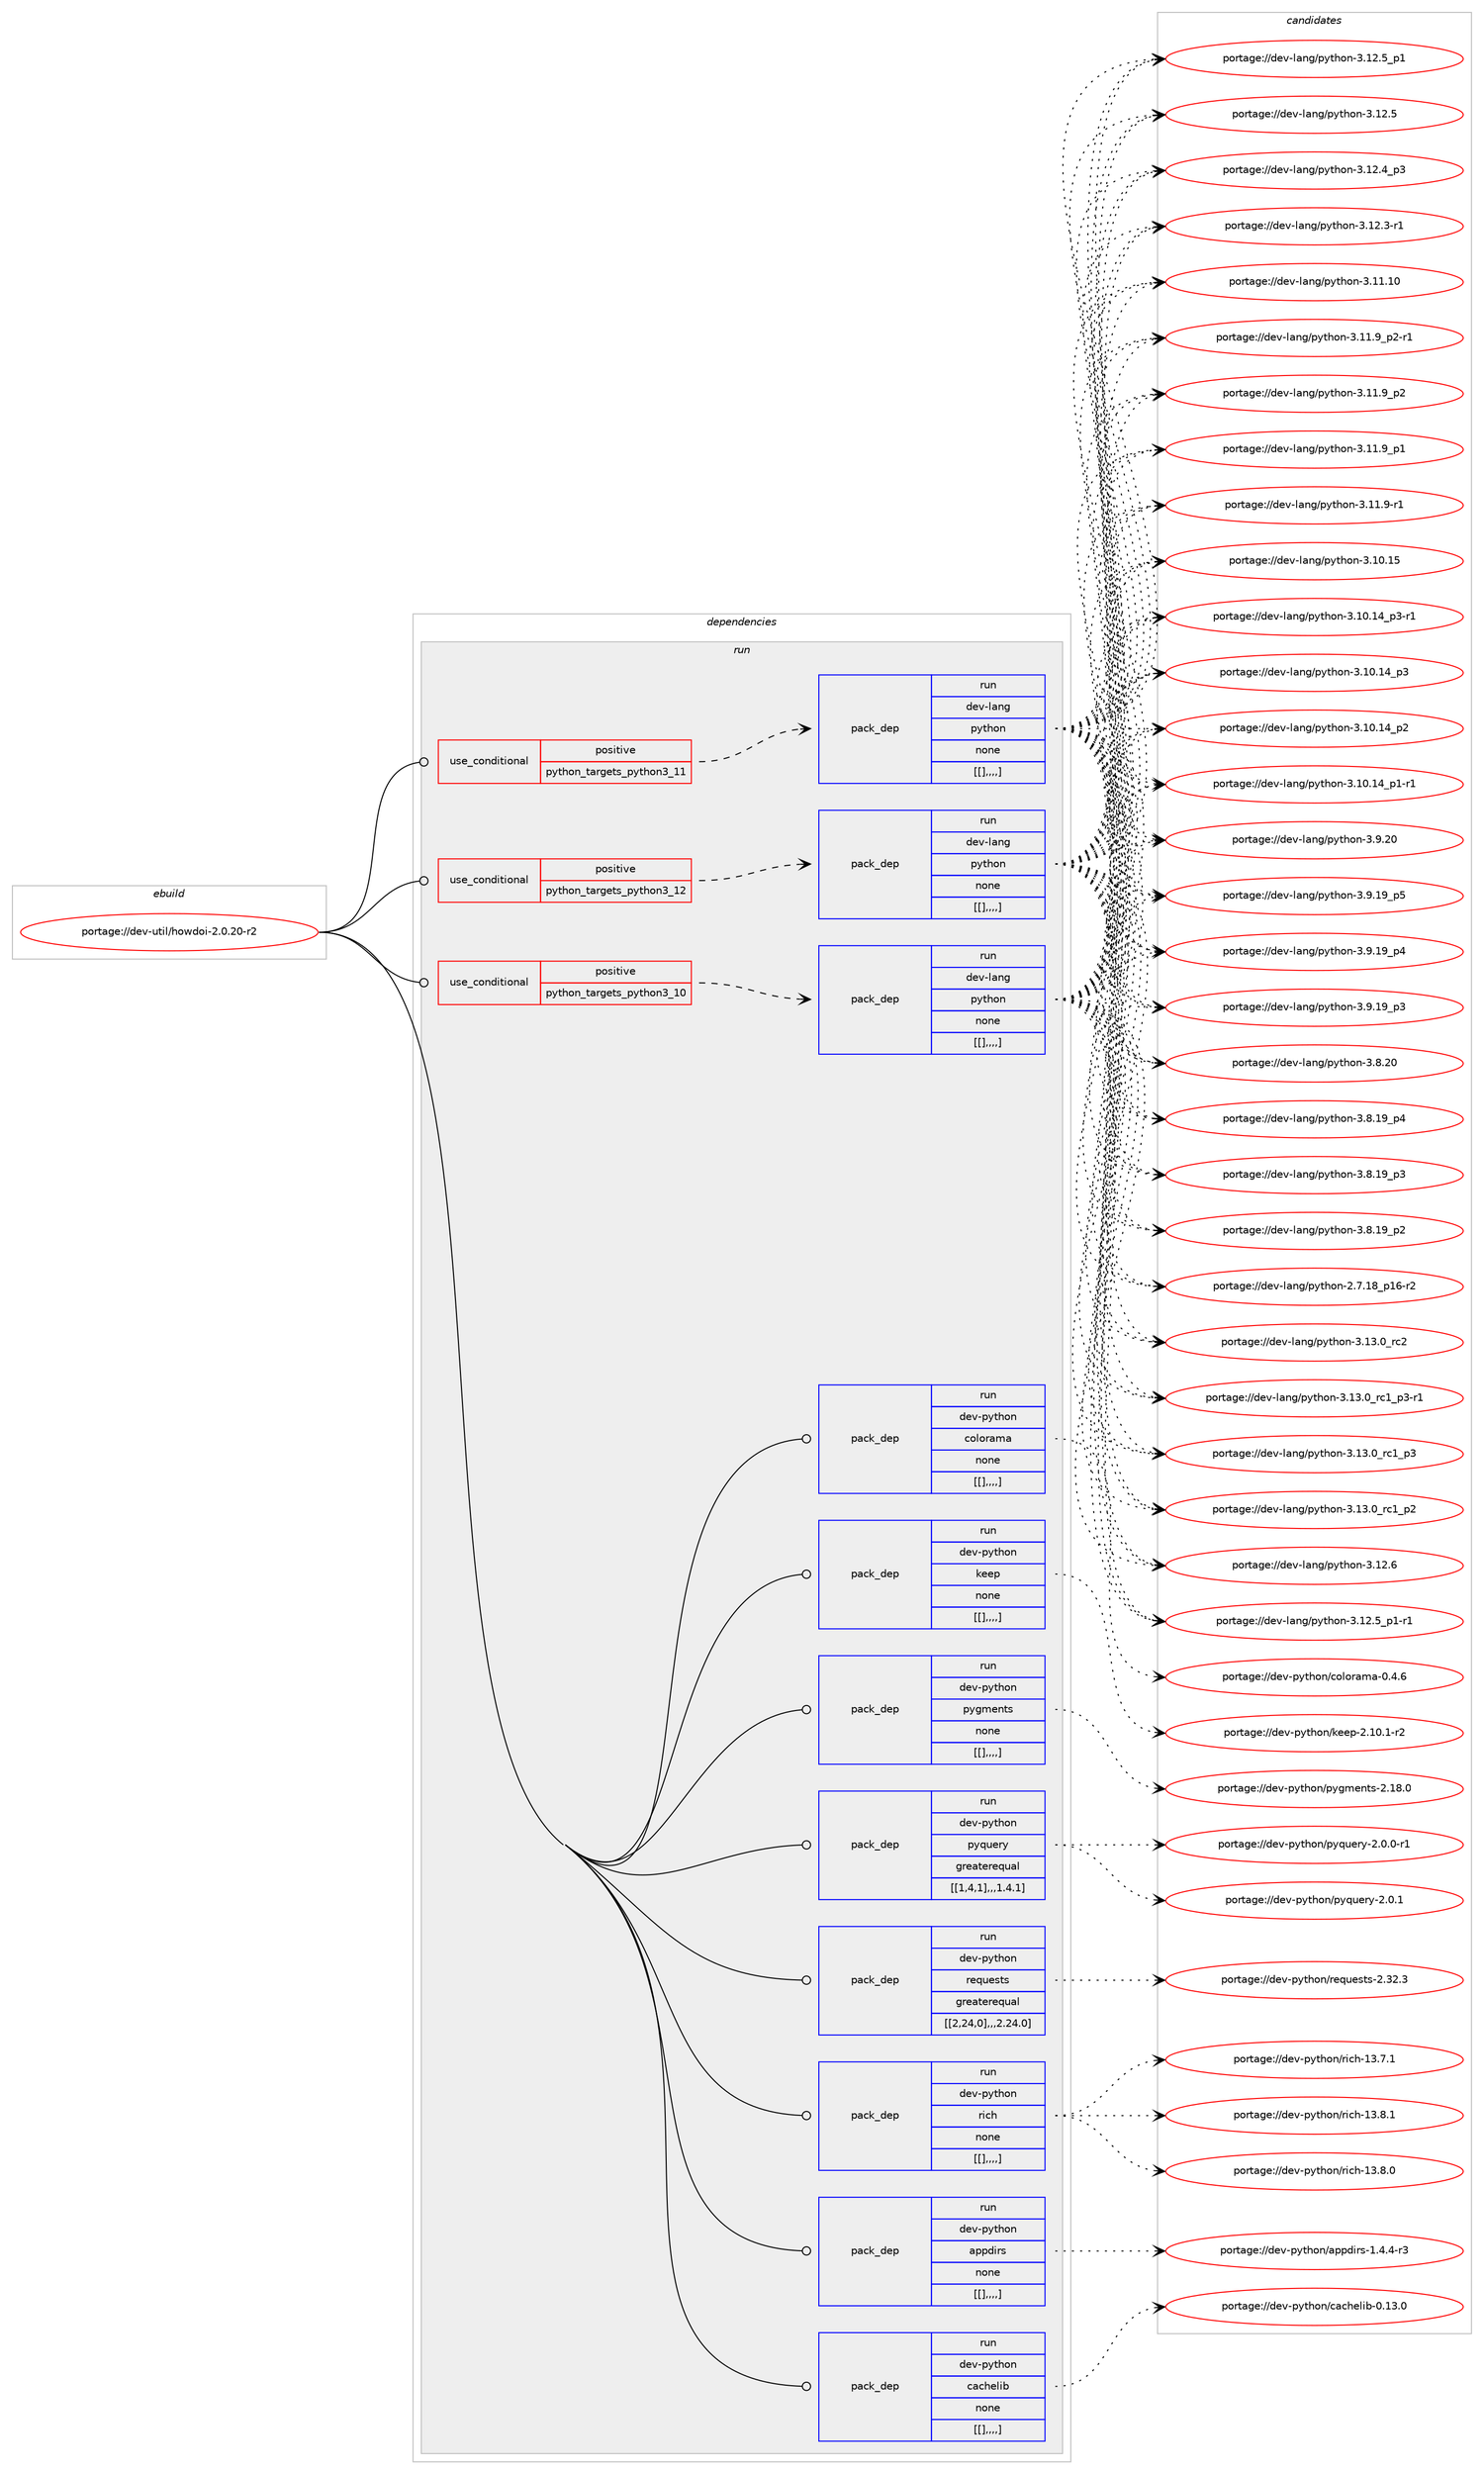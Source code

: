 digraph prolog {

# *************
# Graph options
# *************

newrank=true;
concentrate=true;
compound=true;
graph [rankdir=LR,fontname=Helvetica,fontsize=10,ranksep=1.5];#, ranksep=2.5, nodesep=0.2];
edge  [arrowhead=vee];
node  [fontname=Helvetica,fontsize=10];

# **********
# The ebuild
# **********

subgraph cluster_leftcol {
color=gray;
label=<<i>ebuild</i>>;
id [label="portage://dev-util/howdoi-2.0.20-r2", color=red, width=4, href="../dev-util/howdoi-2.0.20-r2.svg"];
}

# ****************
# The dependencies
# ****************

subgraph cluster_midcol {
color=gray;
label=<<i>dependencies</i>>;
subgraph cluster_compile {
fillcolor="#eeeeee";
style=filled;
label=<<i>compile</i>>;
}
subgraph cluster_compileandrun {
fillcolor="#eeeeee";
style=filled;
label=<<i>compile and run</i>>;
}
subgraph cluster_run {
fillcolor="#eeeeee";
style=filled;
label=<<i>run</i>>;
subgraph cond62502 {
dependency219200 [label=<<TABLE BORDER="0" CELLBORDER="1" CELLSPACING="0" CELLPADDING="4"><TR><TD ROWSPAN="3" CELLPADDING="10">use_conditional</TD></TR><TR><TD>positive</TD></TR><TR><TD>python_targets_python3_10</TD></TR></TABLE>>, shape=none, color=red];
subgraph pack155292 {
dependency219201 [label=<<TABLE BORDER="0" CELLBORDER="1" CELLSPACING="0" CELLPADDING="4" WIDTH="220"><TR><TD ROWSPAN="6" CELLPADDING="30">pack_dep</TD></TR><TR><TD WIDTH="110">run</TD></TR><TR><TD>dev-lang</TD></TR><TR><TD>python</TD></TR><TR><TD>none</TD></TR><TR><TD>[[],,,,]</TD></TR></TABLE>>, shape=none, color=blue];
}
dependency219200:e -> dependency219201:w [weight=20,style="dashed",arrowhead="vee"];
}
id:e -> dependency219200:w [weight=20,style="solid",arrowhead="odot"];
subgraph cond62503 {
dependency219202 [label=<<TABLE BORDER="0" CELLBORDER="1" CELLSPACING="0" CELLPADDING="4"><TR><TD ROWSPAN="3" CELLPADDING="10">use_conditional</TD></TR><TR><TD>positive</TD></TR><TR><TD>python_targets_python3_11</TD></TR></TABLE>>, shape=none, color=red];
subgraph pack155293 {
dependency219203 [label=<<TABLE BORDER="0" CELLBORDER="1" CELLSPACING="0" CELLPADDING="4" WIDTH="220"><TR><TD ROWSPAN="6" CELLPADDING="30">pack_dep</TD></TR><TR><TD WIDTH="110">run</TD></TR><TR><TD>dev-lang</TD></TR><TR><TD>python</TD></TR><TR><TD>none</TD></TR><TR><TD>[[],,,,]</TD></TR></TABLE>>, shape=none, color=blue];
}
dependency219202:e -> dependency219203:w [weight=20,style="dashed",arrowhead="vee"];
}
id:e -> dependency219202:w [weight=20,style="solid",arrowhead="odot"];
subgraph cond62504 {
dependency219204 [label=<<TABLE BORDER="0" CELLBORDER="1" CELLSPACING="0" CELLPADDING="4"><TR><TD ROWSPAN="3" CELLPADDING="10">use_conditional</TD></TR><TR><TD>positive</TD></TR><TR><TD>python_targets_python3_12</TD></TR></TABLE>>, shape=none, color=red];
subgraph pack155294 {
dependency219205 [label=<<TABLE BORDER="0" CELLBORDER="1" CELLSPACING="0" CELLPADDING="4" WIDTH="220"><TR><TD ROWSPAN="6" CELLPADDING="30">pack_dep</TD></TR><TR><TD WIDTH="110">run</TD></TR><TR><TD>dev-lang</TD></TR><TR><TD>python</TD></TR><TR><TD>none</TD></TR><TR><TD>[[],,,,]</TD></TR></TABLE>>, shape=none, color=blue];
}
dependency219204:e -> dependency219205:w [weight=20,style="dashed",arrowhead="vee"];
}
id:e -> dependency219204:w [weight=20,style="solid",arrowhead="odot"];
subgraph pack155295 {
dependency219206 [label=<<TABLE BORDER="0" CELLBORDER="1" CELLSPACING="0" CELLPADDING="4" WIDTH="220"><TR><TD ROWSPAN="6" CELLPADDING="30">pack_dep</TD></TR><TR><TD WIDTH="110">run</TD></TR><TR><TD>dev-python</TD></TR><TR><TD>appdirs</TD></TR><TR><TD>none</TD></TR><TR><TD>[[],,,,]</TD></TR></TABLE>>, shape=none, color=blue];
}
id:e -> dependency219206:w [weight=20,style="solid",arrowhead="odot"];
subgraph pack155296 {
dependency219207 [label=<<TABLE BORDER="0" CELLBORDER="1" CELLSPACING="0" CELLPADDING="4" WIDTH="220"><TR><TD ROWSPAN="6" CELLPADDING="30">pack_dep</TD></TR><TR><TD WIDTH="110">run</TD></TR><TR><TD>dev-python</TD></TR><TR><TD>cachelib</TD></TR><TR><TD>none</TD></TR><TR><TD>[[],,,,]</TD></TR></TABLE>>, shape=none, color=blue];
}
id:e -> dependency219207:w [weight=20,style="solid",arrowhead="odot"];
subgraph pack155297 {
dependency219208 [label=<<TABLE BORDER="0" CELLBORDER="1" CELLSPACING="0" CELLPADDING="4" WIDTH="220"><TR><TD ROWSPAN="6" CELLPADDING="30">pack_dep</TD></TR><TR><TD WIDTH="110">run</TD></TR><TR><TD>dev-python</TD></TR><TR><TD>colorama</TD></TR><TR><TD>none</TD></TR><TR><TD>[[],,,,]</TD></TR></TABLE>>, shape=none, color=blue];
}
id:e -> dependency219208:w [weight=20,style="solid",arrowhead="odot"];
subgraph pack155298 {
dependency219209 [label=<<TABLE BORDER="0" CELLBORDER="1" CELLSPACING="0" CELLPADDING="4" WIDTH="220"><TR><TD ROWSPAN="6" CELLPADDING="30">pack_dep</TD></TR><TR><TD WIDTH="110">run</TD></TR><TR><TD>dev-python</TD></TR><TR><TD>keep</TD></TR><TR><TD>none</TD></TR><TR><TD>[[],,,,]</TD></TR></TABLE>>, shape=none, color=blue];
}
id:e -> dependency219209:w [weight=20,style="solid",arrowhead="odot"];
subgraph pack155299 {
dependency219210 [label=<<TABLE BORDER="0" CELLBORDER="1" CELLSPACING="0" CELLPADDING="4" WIDTH="220"><TR><TD ROWSPAN="6" CELLPADDING="30">pack_dep</TD></TR><TR><TD WIDTH="110">run</TD></TR><TR><TD>dev-python</TD></TR><TR><TD>pygments</TD></TR><TR><TD>none</TD></TR><TR><TD>[[],,,,]</TD></TR></TABLE>>, shape=none, color=blue];
}
id:e -> dependency219210:w [weight=20,style="solid",arrowhead="odot"];
subgraph pack155300 {
dependency219211 [label=<<TABLE BORDER="0" CELLBORDER="1" CELLSPACING="0" CELLPADDING="4" WIDTH="220"><TR><TD ROWSPAN="6" CELLPADDING="30">pack_dep</TD></TR><TR><TD WIDTH="110">run</TD></TR><TR><TD>dev-python</TD></TR><TR><TD>pyquery</TD></TR><TR><TD>greaterequal</TD></TR><TR><TD>[[1,4,1],,,1.4.1]</TD></TR></TABLE>>, shape=none, color=blue];
}
id:e -> dependency219211:w [weight=20,style="solid",arrowhead="odot"];
subgraph pack155301 {
dependency219212 [label=<<TABLE BORDER="0" CELLBORDER="1" CELLSPACING="0" CELLPADDING="4" WIDTH="220"><TR><TD ROWSPAN="6" CELLPADDING="30">pack_dep</TD></TR><TR><TD WIDTH="110">run</TD></TR><TR><TD>dev-python</TD></TR><TR><TD>requests</TD></TR><TR><TD>greaterequal</TD></TR><TR><TD>[[2,24,0],,,2.24.0]</TD></TR></TABLE>>, shape=none, color=blue];
}
id:e -> dependency219212:w [weight=20,style="solid",arrowhead="odot"];
subgraph pack155302 {
dependency219213 [label=<<TABLE BORDER="0" CELLBORDER="1" CELLSPACING="0" CELLPADDING="4" WIDTH="220"><TR><TD ROWSPAN="6" CELLPADDING="30">pack_dep</TD></TR><TR><TD WIDTH="110">run</TD></TR><TR><TD>dev-python</TD></TR><TR><TD>rich</TD></TR><TR><TD>none</TD></TR><TR><TD>[[],,,,]</TD></TR></TABLE>>, shape=none, color=blue];
}
id:e -> dependency219213:w [weight=20,style="solid",arrowhead="odot"];
}
}

# **************
# The candidates
# **************

subgraph cluster_choices {
rank=same;
color=gray;
label=<<i>candidates</i>>;

subgraph choice155292 {
color=black;
nodesep=1;
choice10010111845108971101034711212111610411111045514649514648951149950 [label="portage://dev-lang/python-3.13.0_rc2", color=red, width=4,href="../dev-lang/python-3.13.0_rc2.svg"];
choice1001011184510897110103471121211161041111104551464951464895114994995112514511449 [label="portage://dev-lang/python-3.13.0_rc1_p3-r1", color=red, width=4,href="../dev-lang/python-3.13.0_rc1_p3-r1.svg"];
choice100101118451089711010347112121116104111110455146495146489511499499511251 [label="portage://dev-lang/python-3.13.0_rc1_p3", color=red, width=4,href="../dev-lang/python-3.13.0_rc1_p3.svg"];
choice100101118451089711010347112121116104111110455146495146489511499499511250 [label="portage://dev-lang/python-3.13.0_rc1_p2", color=red, width=4,href="../dev-lang/python-3.13.0_rc1_p2.svg"];
choice10010111845108971101034711212111610411111045514649504654 [label="portage://dev-lang/python-3.12.6", color=red, width=4,href="../dev-lang/python-3.12.6.svg"];
choice1001011184510897110103471121211161041111104551464950465395112494511449 [label="portage://dev-lang/python-3.12.5_p1-r1", color=red, width=4,href="../dev-lang/python-3.12.5_p1-r1.svg"];
choice100101118451089711010347112121116104111110455146495046539511249 [label="portage://dev-lang/python-3.12.5_p1", color=red, width=4,href="../dev-lang/python-3.12.5_p1.svg"];
choice10010111845108971101034711212111610411111045514649504653 [label="portage://dev-lang/python-3.12.5", color=red, width=4,href="../dev-lang/python-3.12.5.svg"];
choice100101118451089711010347112121116104111110455146495046529511251 [label="portage://dev-lang/python-3.12.4_p3", color=red, width=4,href="../dev-lang/python-3.12.4_p3.svg"];
choice100101118451089711010347112121116104111110455146495046514511449 [label="portage://dev-lang/python-3.12.3-r1", color=red, width=4,href="../dev-lang/python-3.12.3-r1.svg"];
choice1001011184510897110103471121211161041111104551464949464948 [label="portage://dev-lang/python-3.11.10", color=red, width=4,href="../dev-lang/python-3.11.10.svg"];
choice1001011184510897110103471121211161041111104551464949465795112504511449 [label="portage://dev-lang/python-3.11.9_p2-r1", color=red, width=4,href="../dev-lang/python-3.11.9_p2-r1.svg"];
choice100101118451089711010347112121116104111110455146494946579511250 [label="portage://dev-lang/python-3.11.9_p2", color=red, width=4,href="../dev-lang/python-3.11.9_p2.svg"];
choice100101118451089711010347112121116104111110455146494946579511249 [label="portage://dev-lang/python-3.11.9_p1", color=red, width=4,href="../dev-lang/python-3.11.9_p1.svg"];
choice100101118451089711010347112121116104111110455146494946574511449 [label="portage://dev-lang/python-3.11.9-r1", color=red, width=4,href="../dev-lang/python-3.11.9-r1.svg"];
choice1001011184510897110103471121211161041111104551464948464953 [label="portage://dev-lang/python-3.10.15", color=red, width=4,href="../dev-lang/python-3.10.15.svg"];
choice100101118451089711010347112121116104111110455146494846495295112514511449 [label="portage://dev-lang/python-3.10.14_p3-r1", color=red, width=4,href="../dev-lang/python-3.10.14_p3-r1.svg"];
choice10010111845108971101034711212111610411111045514649484649529511251 [label="portage://dev-lang/python-3.10.14_p3", color=red, width=4,href="../dev-lang/python-3.10.14_p3.svg"];
choice10010111845108971101034711212111610411111045514649484649529511250 [label="portage://dev-lang/python-3.10.14_p2", color=red, width=4,href="../dev-lang/python-3.10.14_p2.svg"];
choice100101118451089711010347112121116104111110455146494846495295112494511449 [label="portage://dev-lang/python-3.10.14_p1-r1", color=red, width=4,href="../dev-lang/python-3.10.14_p1-r1.svg"];
choice10010111845108971101034711212111610411111045514657465048 [label="portage://dev-lang/python-3.9.20", color=red, width=4,href="../dev-lang/python-3.9.20.svg"];
choice100101118451089711010347112121116104111110455146574649579511253 [label="portage://dev-lang/python-3.9.19_p5", color=red, width=4,href="../dev-lang/python-3.9.19_p5.svg"];
choice100101118451089711010347112121116104111110455146574649579511252 [label="portage://dev-lang/python-3.9.19_p4", color=red, width=4,href="../dev-lang/python-3.9.19_p4.svg"];
choice100101118451089711010347112121116104111110455146574649579511251 [label="portage://dev-lang/python-3.9.19_p3", color=red, width=4,href="../dev-lang/python-3.9.19_p3.svg"];
choice10010111845108971101034711212111610411111045514656465048 [label="portage://dev-lang/python-3.8.20", color=red, width=4,href="../dev-lang/python-3.8.20.svg"];
choice100101118451089711010347112121116104111110455146564649579511252 [label="portage://dev-lang/python-3.8.19_p4", color=red, width=4,href="../dev-lang/python-3.8.19_p4.svg"];
choice100101118451089711010347112121116104111110455146564649579511251 [label="portage://dev-lang/python-3.8.19_p3", color=red, width=4,href="../dev-lang/python-3.8.19_p3.svg"];
choice100101118451089711010347112121116104111110455146564649579511250 [label="portage://dev-lang/python-3.8.19_p2", color=red, width=4,href="../dev-lang/python-3.8.19_p2.svg"];
choice100101118451089711010347112121116104111110455046554649569511249544511450 [label="portage://dev-lang/python-2.7.18_p16-r2", color=red, width=4,href="../dev-lang/python-2.7.18_p16-r2.svg"];
dependency219201:e -> choice10010111845108971101034711212111610411111045514649514648951149950:w [style=dotted,weight="100"];
dependency219201:e -> choice1001011184510897110103471121211161041111104551464951464895114994995112514511449:w [style=dotted,weight="100"];
dependency219201:e -> choice100101118451089711010347112121116104111110455146495146489511499499511251:w [style=dotted,weight="100"];
dependency219201:e -> choice100101118451089711010347112121116104111110455146495146489511499499511250:w [style=dotted,weight="100"];
dependency219201:e -> choice10010111845108971101034711212111610411111045514649504654:w [style=dotted,weight="100"];
dependency219201:e -> choice1001011184510897110103471121211161041111104551464950465395112494511449:w [style=dotted,weight="100"];
dependency219201:e -> choice100101118451089711010347112121116104111110455146495046539511249:w [style=dotted,weight="100"];
dependency219201:e -> choice10010111845108971101034711212111610411111045514649504653:w [style=dotted,weight="100"];
dependency219201:e -> choice100101118451089711010347112121116104111110455146495046529511251:w [style=dotted,weight="100"];
dependency219201:e -> choice100101118451089711010347112121116104111110455146495046514511449:w [style=dotted,weight="100"];
dependency219201:e -> choice1001011184510897110103471121211161041111104551464949464948:w [style=dotted,weight="100"];
dependency219201:e -> choice1001011184510897110103471121211161041111104551464949465795112504511449:w [style=dotted,weight="100"];
dependency219201:e -> choice100101118451089711010347112121116104111110455146494946579511250:w [style=dotted,weight="100"];
dependency219201:e -> choice100101118451089711010347112121116104111110455146494946579511249:w [style=dotted,weight="100"];
dependency219201:e -> choice100101118451089711010347112121116104111110455146494946574511449:w [style=dotted,weight="100"];
dependency219201:e -> choice1001011184510897110103471121211161041111104551464948464953:w [style=dotted,weight="100"];
dependency219201:e -> choice100101118451089711010347112121116104111110455146494846495295112514511449:w [style=dotted,weight="100"];
dependency219201:e -> choice10010111845108971101034711212111610411111045514649484649529511251:w [style=dotted,weight="100"];
dependency219201:e -> choice10010111845108971101034711212111610411111045514649484649529511250:w [style=dotted,weight="100"];
dependency219201:e -> choice100101118451089711010347112121116104111110455146494846495295112494511449:w [style=dotted,weight="100"];
dependency219201:e -> choice10010111845108971101034711212111610411111045514657465048:w [style=dotted,weight="100"];
dependency219201:e -> choice100101118451089711010347112121116104111110455146574649579511253:w [style=dotted,weight="100"];
dependency219201:e -> choice100101118451089711010347112121116104111110455146574649579511252:w [style=dotted,weight="100"];
dependency219201:e -> choice100101118451089711010347112121116104111110455146574649579511251:w [style=dotted,weight="100"];
dependency219201:e -> choice10010111845108971101034711212111610411111045514656465048:w [style=dotted,weight="100"];
dependency219201:e -> choice100101118451089711010347112121116104111110455146564649579511252:w [style=dotted,weight="100"];
dependency219201:e -> choice100101118451089711010347112121116104111110455146564649579511251:w [style=dotted,weight="100"];
dependency219201:e -> choice100101118451089711010347112121116104111110455146564649579511250:w [style=dotted,weight="100"];
dependency219201:e -> choice100101118451089711010347112121116104111110455046554649569511249544511450:w [style=dotted,weight="100"];
}
subgraph choice155293 {
color=black;
nodesep=1;
choice10010111845108971101034711212111610411111045514649514648951149950 [label="portage://dev-lang/python-3.13.0_rc2", color=red, width=4,href="../dev-lang/python-3.13.0_rc2.svg"];
choice1001011184510897110103471121211161041111104551464951464895114994995112514511449 [label="portage://dev-lang/python-3.13.0_rc1_p3-r1", color=red, width=4,href="../dev-lang/python-3.13.0_rc1_p3-r1.svg"];
choice100101118451089711010347112121116104111110455146495146489511499499511251 [label="portage://dev-lang/python-3.13.0_rc1_p3", color=red, width=4,href="../dev-lang/python-3.13.0_rc1_p3.svg"];
choice100101118451089711010347112121116104111110455146495146489511499499511250 [label="portage://dev-lang/python-3.13.0_rc1_p2", color=red, width=4,href="../dev-lang/python-3.13.0_rc1_p2.svg"];
choice10010111845108971101034711212111610411111045514649504654 [label="portage://dev-lang/python-3.12.6", color=red, width=4,href="../dev-lang/python-3.12.6.svg"];
choice1001011184510897110103471121211161041111104551464950465395112494511449 [label="portage://dev-lang/python-3.12.5_p1-r1", color=red, width=4,href="../dev-lang/python-3.12.5_p1-r1.svg"];
choice100101118451089711010347112121116104111110455146495046539511249 [label="portage://dev-lang/python-3.12.5_p1", color=red, width=4,href="../dev-lang/python-3.12.5_p1.svg"];
choice10010111845108971101034711212111610411111045514649504653 [label="portage://dev-lang/python-3.12.5", color=red, width=4,href="../dev-lang/python-3.12.5.svg"];
choice100101118451089711010347112121116104111110455146495046529511251 [label="portage://dev-lang/python-3.12.4_p3", color=red, width=4,href="../dev-lang/python-3.12.4_p3.svg"];
choice100101118451089711010347112121116104111110455146495046514511449 [label="portage://dev-lang/python-3.12.3-r1", color=red, width=4,href="../dev-lang/python-3.12.3-r1.svg"];
choice1001011184510897110103471121211161041111104551464949464948 [label="portage://dev-lang/python-3.11.10", color=red, width=4,href="../dev-lang/python-3.11.10.svg"];
choice1001011184510897110103471121211161041111104551464949465795112504511449 [label="portage://dev-lang/python-3.11.9_p2-r1", color=red, width=4,href="../dev-lang/python-3.11.9_p2-r1.svg"];
choice100101118451089711010347112121116104111110455146494946579511250 [label="portage://dev-lang/python-3.11.9_p2", color=red, width=4,href="../dev-lang/python-3.11.9_p2.svg"];
choice100101118451089711010347112121116104111110455146494946579511249 [label="portage://dev-lang/python-3.11.9_p1", color=red, width=4,href="../dev-lang/python-3.11.9_p1.svg"];
choice100101118451089711010347112121116104111110455146494946574511449 [label="portage://dev-lang/python-3.11.9-r1", color=red, width=4,href="../dev-lang/python-3.11.9-r1.svg"];
choice1001011184510897110103471121211161041111104551464948464953 [label="portage://dev-lang/python-3.10.15", color=red, width=4,href="../dev-lang/python-3.10.15.svg"];
choice100101118451089711010347112121116104111110455146494846495295112514511449 [label="portage://dev-lang/python-3.10.14_p3-r1", color=red, width=4,href="../dev-lang/python-3.10.14_p3-r1.svg"];
choice10010111845108971101034711212111610411111045514649484649529511251 [label="portage://dev-lang/python-3.10.14_p3", color=red, width=4,href="../dev-lang/python-3.10.14_p3.svg"];
choice10010111845108971101034711212111610411111045514649484649529511250 [label="portage://dev-lang/python-3.10.14_p2", color=red, width=4,href="../dev-lang/python-3.10.14_p2.svg"];
choice100101118451089711010347112121116104111110455146494846495295112494511449 [label="portage://dev-lang/python-3.10.14_p1-r1", color=red, width=4,href="../dev-lang/python-3.10.14_p1-r1.svg"];
choice10010111845108971101034711212111610411111045514657465048 [label="portage://dev-lang/python-3.9.20", color=red, width=4,href="../dev-lang/python-3.9.20.svg"];
choice100101118451089711010347112121116104111110455146574649579511253 [label="portage://dev-lang/python-3.9.19_p5", color=red, width=4,href="../dev-lang/python-3.9.19_p5.svg"];
choice100101118451089711010347112121116104111110455146574649579511252 [label="portage://dev-lang/python-3.9.19_p4", color=red, width=4,href="../dev-lang/python-3.9.19_p4.svg"];
choice100101118451089711010347112121116104111110455146574649579511251 [label="portage://dev-lang/python-3.9.19_p3", color=red, width=4,href="../dev-lang/python-3.9.19_p3.svg"];
choice10010111845108971101034711212111610411111045514656465048 [label="portage://dev-lang/python-3.8.20", color=red, width=4,href="../dev-lang/python-3.8.20.svg"];
choice100101118451089711010347112121116104111110455146564649579511252 [label="portage://dev-lang/python-3.8.19_p4", color=red, width=4,href="../dev-lang/python-3.8.19_p4.svg"];
choice100101118451089711010347112121116104111110455146564649579511251 [label="portage://dev-lang/python-3.8.19_p3", color=red, width=4,href="../dev-lang/python-3.8.19_p3.svg"];
choice100101118451089711010347112121116104111110455146564649579511250 [label="portage://dev-lang/python-3.8.19_p2", color=red, width=4,href="../dev-lang/python-3.8.19_p2.svg"];
choice100101118451089711010347112121116104111110455046554649569511249544511450 [label="portage://dev-lang/python-2.7.18_p16-r2", color=red, width=4,href="../dev-lang/python-2.7.18_p16-r2.svg"];
dependency219203:e -> choice10010111845108971101034711212111610411111045514649514648951149950:w [style=dotted,weight="100"];
dependency219203:e -> choice1001011184510897110103471121211161041111104551464951464895114994995112514511449:w [style=dotted,weight="100"];
dependency219203:e -> choice100101118451089711010347112121116104111110455146495146489511499499511251:w [style=dotted,weight="100"];
dependency219203:e -> choice100101118451089711010347112121116104111110455146495146489511499499511250:w [style=dotted,weight="100"];
dependency219203:e -> choice10010111845108971101034711212111610411111045514649504654:w [style=dotted,weight="100"];
dependency219203:e -> choice1001011184510897110103471121211161041111104551464950465395112494511449:w [style=dotted,weight="100"];
dependency219203:e -> choice100101118451089711010347112121116104111110455146495046539511249:w [style=dotted,weight="100"];
dependency219203:e -> choice10010111845108971101034711212111610411111045514649504653:w [style=dotted,weight="100"];
dependency219203:e -> choice100101118451089711010347112121116104111110455146495046529511251:w [style=dotted,weight="100"];
dependency219203:e -> choice100101118451089711010347112121116104111110455146495046514511449:w [style=dotted,weight="100"];
dependency219203:e -> choice1001011184510897110103471121211161041111104551464949464948:w [style=dotted,weight="100"];
dependency219203:e -> choice1001011184510897110103471121211161041111104551464949465795112504511449:w [style=dotted,weight="100"];
dependency219203:e -> choice100101118451089711010347112121116104111110455146494946579511250:w [style=dotted,weight="100"];
dependency219203:e -> choice100101118451089711010347112121116104111110455146494946579511249:w [style=dotted,weight="100"];
dependency219203:e -> choice100101118451089711010347112121116104111110455146494946574511449:w [style=dotted,weight="100"];
dependency219203:e -> choice1001011184510897110103471121211161041111104551464948464953:w [style=dotted,weight="100"];
dependency219203:e -> choice100101118451089711010347112121116104111110455146494846495295112514511449:w [style=dotted,weight="100"];
dependency219203:e -> choice10010111845108971101034711212111610411111045514649484649529511251:w [style=dotted,weight="100"];
dependency219203:e -> choice10010111845108971101034711212111610411111045514649484649529511250:w [style=dotted,weight="100"];
dependency219203:e -> choice100101118451089711010347112121116104111110455146494846495295112494511449:w [style=dotted,weight="100"];
dependency219203:e -> choice10010111845108971101034711212111610411111045514657465048:w [style=dotted,weight="100"];
dependency219203:e -> choice100101118451089711010347112121116104111110455146574649579511253:w [style=dotted,weight="100"];
dependency219203:e -> choice100101118451089711010347112121116104111110455146574649579511252:w [style=dotted,weight="100"];
dependency219203:e -> choice100101118451089711010347112121116104111110455146574649579511251:w [style=dotted,weight="100"];
dependency219203:e -> choice10010111845108971101034711212111610411111045514656465048:w [style=dotted,weight="100"];
dependency219203:e -> choice100101118451089711010347112121116104111110455146564649579511252:w [style=dotted,weight="100"];
dependency219203:e -> choice100101118451089711010347112121116104111110455146564649579511251:w [style=dotted,weight="100"];
dependency219203:e -> choice100101118451089711010347112121116104111110455146564649579511250:w [style=dotted,weight="100"];
dependency219203:e -> choice100101118451089711010347112121116104111110455046554649569511249544511450:w [style=dotted,weight="100"];
}
subgraph choice155294 {
color=black;
nodesep=1;
choice10010111845108971101034711212111610411111045514649514648951149950 [label="portage://dev-lang/python-3.13.0_rc2", color=red, width=4,href="../dev-lang/python-3.13.0_rc2.svg"];
choice1001011184510897110103471121211161041111104551464951464895114994995112514511449 [label="portage://dev-lang/python-3.13.0_rc1_p3-r1", color=red, width=4,href="../dev-lang/python-3.13.0_rc1_p3-r1.svg"];
choice100101118451089711010347112121116104111110455146495146489511499499511251 [label="portage://dev-lang/python-3.13.0_rc1_p3", color=red, width=4,href="../dev-lang/python-3.13.0_rc1_p3.svg"];
choice100101118451089711010347112121116104111110455146495146489511499499511250 [label="portage://dev-lang/python-3.13.0_rc1_p2", color=red, width=4,href="../dev-lang/python-3.13.0_rc1_p2.svg"];
choice10010111845108971101034711212111610411111045514649504654 [label="portage://dev-lang/python-3.12.6", color=red, width=4,href="../dev-lang/python-3.12.6.svg"];
choice1001011184510897110103471121211161041111104551464950465395112494511449 [label="portage://dev-lang/python-3.12.5_p1-r1", color=red, width=4,href="../dev-lang/python-3.12.5_p1-r1.svg"];
choice100101118451089711010347112121116104111110455146495046539511249 [label="portage://dev-lang/python-3.12.5_p1", color=red, width=4,href="../dev-lang/python-3.12.5_p1.svg"];
choice10010111845108971101034711212111610411111045514649504653 [label="portage://dev-lang/python-3.12.5", color=red, width=4,href="../dev-lang/python-3.12.5.svg"];
choice100101118451089711010347112121116104111110455146495046529511251 [label="portage://dev-lang/python-3.12.4_p3", color=red, width=4,href="../dev-lang/python-3.12.4_p3.svg"];
choice100101118451089711010347112121116104111110455146495046514511449 [label="portage://dev-lang/python-3.12.3-r1", color=red, width=4,href="../dev-lang/python-3.12.3-r1.svg"];
choice1001011184510897110103471121211161041111104551464949464948 [label="portage://dev-lang/python-3.11.10", color=red, width=4,href="../dev-lang/python-3.11.10.svg"];
choice1001011184510897110103471121211161041111104551464949465795112504511449 [label="portage://dev-lang/python-3.11.9_p2-r1", color=red, width=4,href="../dev-lang/python-3.11.9_p2-r1.svg"];
choice100101118451089711010347112121116104111110455146494946579511250 [label="portage://dev-lang/python-3.11.9_p2", color=red, width=4,href="../dev-lang/python-3.11.9_p2.svg"];
choice100101118451089711010347112121116104111110455146494946579511249 [label="portage://dev-lang/python-3.11.9_p1", color=red, width=4,href="../dev-lang/python-3.11.9_p1.svg"];
choice100101118451089711010347112121116104111110455146494946574511449 [label="portage://dev-lang/python-3.11.9-r1", color=red, width=4,href="../dev-lang/python-3.11.9-r1.svg"];
choice1001011184510897110103471121211161041111104551464948464953 [label="portage://dev-lang/python-3.10.15", color=red, width=4,href="../dev-lang/python-3.10.15.svg"];
choice100101118451089711010347112121116104111110455146494846495295112514511449 [label="portage://dev-lang/python-3.10.14_p3-r1", color=red, width=4,href="../dev-lang/python-3.10.14_p3-r1.svg"];
choice10010111845108971101034711212111610411111045514649484649529511251 [label="portage://dev-lang/python-3.10.14_p3", color=red, width=4,href="../dev-lang/python-3.10.14_p3.svg"];
choice10010111845108971101034711212111610411111045514649484649529511250 [label="portage://dev-lang/python-3.10.14_p2", color=red, width=4,href="../dev-lang/python-3.10.14_p2.svg"];
choice100101118451089711010347112121116104111110455146494846495295112494511449 [label="portage://dev-lang/python-3.10.14_p1-r1", color=red, width=4,href="../dev-lang/python-3.10.14_p1-r1.svg"];
choice10010111845108971101034711212111610411111045514657465048 [label="portage://dev-lang/python-3.9.20", color=red, width=4,href="../dev-lang/python-3.9.20.svg"];
choice100101118451089711010347112121116104111110455146574649579511253 [label="portage://dev-lang/python-3.9.19_p5", color=red, width=4,href="../dev-lang/python-3.9.19_p5.svg"];
choice100101118451089711010347112121116104111110455146574649579511252 [label="portage://dev-lang/python-3.9.19_p4", color=red, width=4,href="../dev-lang/python-3.9.19_p4.svg"];
choice100101118451089711010347112121116104111110455146574649579511251 [label="portage://dev-lang/python-3.9.19_p3", color=red, width=4,href="../dev-lang/python-3.9.19_p3.svg"];
choice10010111845108971101034711212111610411111045514656465048 [label="portage://dev-lang/python-3.8.20", color=red, width=4,href="../dev-lang/python-3.8.20.svg"];
choice100101118451089711010347112121116104111110455146564649579511252 [label="portage://dev-lang/python-3.8.19_p4", color=red, width=4,href="../dev-lang/python-3.8.19_p4.svg"];
choice100101118451089711010347112121116104111110455146564649579511251 [label="portage://dev-lang/python-3.8.19_p3", color=red, width=4,href="../dev-lang/python-3.8.19_p3.svg"];
choice100101118451089711010347112121116104111110455146564649579511250 [label="portage://dev-lang/python-3.8.19_p2", color=red, width=4,href="../dev-lang/python-3.8.19_p2.svg"];
choice100101118451089711010347112121116104111110455046554649569511249544511450 [label="portage://dev-lang/python-2.7.18_p16-r2", color=red, width=4,href="../dev-lang/python-2.7.18_p16-r2.svg"];
dependency219205:e -> choice10010111845108971101034711212111610411111045514649514648951149950:w [style=dotted,weight="100"];
dependency219205:e -> choice1001011184510897110103471121211161041111104551464951464895114994995112514511449:w [style=dotted,weight="100"];
dependency219205:e -> choice100101118451089711010347112121116104111110455146495146489511499499511251:w [style=dotted,weight="100"];
dependency219205:e -> choice100101118451089711010347112121116104111110455146495146489511499499511250:w [style=dotted,weight="100"];
dependency219205:e -> choice10010111845108971101034711212111610411111045514649504654:w [style=dotted,weight="100"];
dependency219205:e -> choice1001011184510897110103471121211161041111104551464950465395112494511449:w [style=dotted,weight="100"];
dependency219205:e -> choice100101118451089711010347112121116104111110455146495046539511249:w [style=dotted,weight="100"];
dependency219205:e -> choice10010111845108971101034711212111610411111045514649504653:w [style=dotted,weight="100"];
dependency219205:e -> choice100101118451089711010347112121116104111110455146495046529511251:w [style=dotted,weight="100"];
dependency219205:e -> choice100101118451089711010347112121116104111110455146495046514511449:w [style=dotted,weight="100"];
dependency219205:e -> choice1001011184510897110103471121211161041111104551464949464948:w [style=dotted,weight="100"];
dependency219205:e -> choice1001011184510897110103471121211161041111104551464949465795112504511449:w [style=dotted,weight="100"];
dependency219205:e -> choice100101118451089711010347112121116104111110455146494946579511250:w [style=dotted,weight="100"];
dependency219205:e -> choice100101118451089711010347112121116104111110455146494946579511249:w [style=dotted,weight="100"];
dependency219205:e -> choice100101118451089711010347112121116104111110455146494946574511449:w [style=dotted,weight="100"];
dependency219205:e -> choice1001011184510897110103471121211161041111104551464948464953:w [style=dotted,weight="100"];
dependency219205:e -> choice100101118451089711010347112121116104111110455146494846495295112514511449:w [style=dotted,weight="100"];
dependency219205:e -> choice10010111845108971101034711212111610411111045514649484649529511251:w [style=dotted,weight="100"];
dependency219205:e -> choice10010111845108971101034711212111610411111045514649484649529511250:w [style=dotted,weight="100"];
dependency219205:e -> choice100101118451089711010347112121116104111110455146494846495295112494511449:w [style=dotted,weight="100"];
dependency219205:e -> choice10010111845108971101034711212111610411111045514657465048:w [style=dotted,weight="100"];
dependency219205:e -> choice100101118451089711010347112121116104111110455146574649579511253:w [style=dotted,weight="100"];
dependency219205:e -> choice100101118451089711010347112121116104111110455146574649579511252:w [style=dotted,weight="100"];
dependency219205:e -> choice100101118451089711010347112121116104111110455146574649579511251:w [style=dotted,weight="100"];
dependency219205:e -> choice10010111845108971101034711212111610411111045514656465048:w [style=dotted,weight="100"];
dependency219205:e -> choice100101118451089711010347112121116104111110455146564649579511252:w [style=dotted,weight="100"];
dependency219205:e -> choice100101118451089711010347112121116104111110455146564649579511251:w [style=dotted,weight="100"];
dependency219205:e -> choice100101118451089711010347112121116104111110455146564649579511250:w [style=dotted,weight="100"];
dependency219205:e -> choice100101118451089711010347112121116104111110455046554649569511249544511450:w [style=dotted,weight="100"];
}
subgraph choice155295 {
color=black;
nodesep=1;
choice1001011184511212111610411111047971121121001051141154549465246524511451 [label="portage://dev-python/appdirs-1.4.4-r3", color=red, width=4,href="../dev-python/appdirs-1.4.4-r3.svg"];
dependency219206:e -> choice1001011184511212111610411111047971121121001051141154549465246524511451:w [style=dotted,weight="100"];
}
subgraph choice155296 {
color=black;
nodesep=1;
choice10010111845112121116104111110479997991041011081059845484649514648 [label="portage://dev-python/cachelib-0.13.0", color=red, width=4,href="../dev-python/cachelib-0.13.0.svg"];
dependency219207:e -> choice10010111845112121116104111110479997991041011081059845484649514648:w [style=dotted,weight="100"];
}
subgraph choice155297 {
color=black;
nodesep=1;
choice1001011184511212111610411111047991111081111149710997454846524654 [label="portage://dev-python/colorama-0.4.6", color=red, width=4,href="../dev-python/colorama-0.4.6.svg"];
dependency219208:e -> choice1001011184511212111610411111047991111081111149710997454846524654:w [style=dotted,weight="100"];
}
subgraph choice155298 {
color=black;
nodesep=1;
choice1001011184511212111610411111047107101101112455046494846494511450 [label="portage://dev-python/keep-2.10.1-r2", color=red, width=4,href="../dev-python/keep-2.10.1-r2.svg"];
dependency219209:e -> choice1001011184511212111610411111047107101101112455046494846494511450:w [style=dotted,weight="100"];
}
subgraph choice155299 {
color=black;
nodesep=1;
choice100101118451121211161041111104711212110310910111011611545504649564648 [label="portage://dev-python/pygments-2.18.0", color=red, width=4,href="../dev-python/pygments-2.18.0.svg"];
dependency219210:e -> choice100101118451121211161041111104711212110310910111011611545504649564648:w [style=dotted,weight="100"];
}
subgraph choice155300 {
color=black;
nodesep=1;
choice1001011184511212111610411111047112121113117101114121455046484649 [label="portage://dev-python/pyquery-2.0.1", color=red, width=4,href="../dev-python/pyquery-2.0.1.svg"];
choice10010111845112121116104111110471121211131171011141214550464846484511449 [label="portage://dev-python/pyquery-2.0.0-r1", color=red, width=4,href="../dev-python/pyquery-2.0.0-r1.svg"];
dependency219211:e -> choice1001011184511212111610411111047112121113117101114121455046484649:w [style=dotted,weight="100"];
dependency219211:e -> choice10010111845112121116104111110471121211131171011141214550464846484511449:w [style=dotted,weight="100"];
}
subgraph choice155301 {
color=black;
nodesep=1;
choice100101118451121211161041111104711410111311710111511611545504651504651 [label="portage://dev-python/requests-2.32.3", color=red, width=4,href="../dev-python/requests-2.32.3.svg"];
dependency219212:e -> choice100101118451121211161041111104711410111311710111511611545504651504651:w [style=dotted,weight="100"];
}
subgraph choice155302 {
color=black;
nodesep=1;
choice10010111845112121116104111110471141059910445495146564649 [label="portage://dev-python/rich-13.8.1", color=red, width=4,href="../dev-python/rich-13.8.1.svg"];
choice10010111845112121116104111110471141059910445495146564648 [label="portage://dev-python/rich-13.8.0", color=red, width=4,href="../dev-python/rich-13.8.0.svg"];
choice10010111845112121116104111110471141059910445495146554649 [label="portage://dev-python/rich-13.7.1", color=red, width=4,href="../dev-python/rich-13.7.1.svg"];
dependency219213:e -> choice10010111845112121116104111110471141059910445495146564649:w [style=dotted,weight="100"];
dependency219213:e -> choice10010111845112121116104111110471141059910445495146564648:w [style=dotted,weight="100"];
dependency219213:e -> choice10010111845112121116104111110471141059910445495146554649:w [style=dotted,weight="100"];
}
}

}
